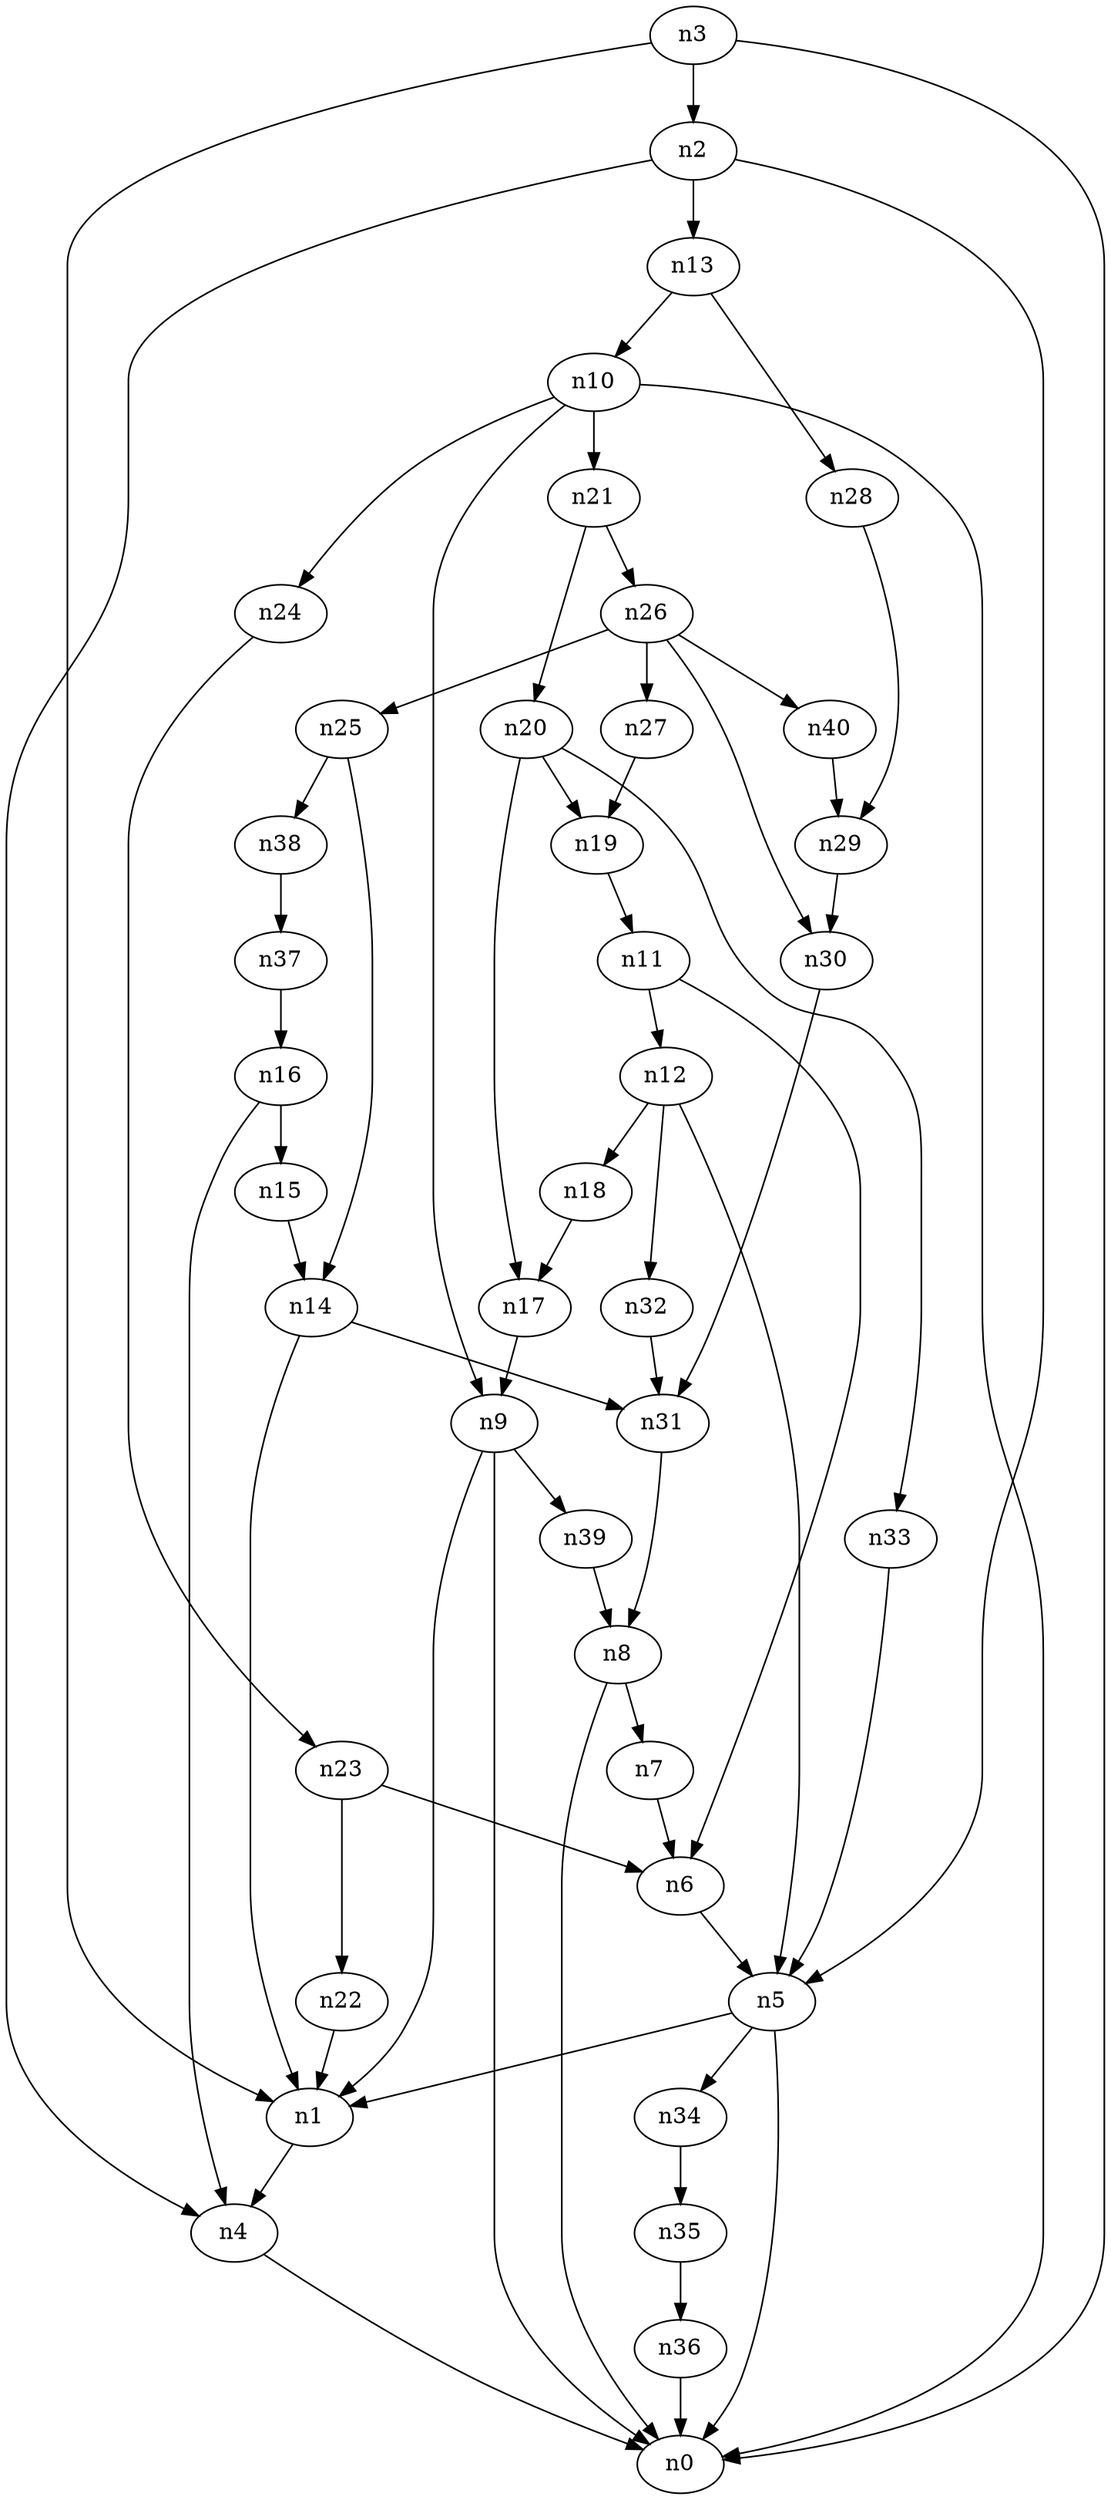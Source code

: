 digraph G {
	n1 -> n4	 [_graphml_id=e4];
	n2 -> n4	 [_graphml_id=e7];
	n2 -> n5	 [_graphml_id=e8];
	n2 -> n13	 [_graphml_id=e19];
	n3 -> n0	 [_graphml_id=e0];
	n3 -> n1	 [_graphml_id=e3];
	n3 -> n2	 [_graphml_id=e6];
	n4 -> n0	 [_graphml_id=e1];
	n5 -> n0	 [_graphml_id=e2];
	n5 -> n1	 [_graphml_id=e5];
	n5 -> n34	 [_graphml_id=e54];
	n6 -> n5	 [_graphml_id=e9];
	n7 -> n6	 [_graphml_id=e10];
	n8 -> n0	 [_graphml_id=e12];
	n8 -> n7	 [_graphml_id=e11];
	n9 -> n0	 [_graphml_id=e21];
	n9 -> n1	 [_graphml_id=e13];
	n9 -> n39	 [_graphml_id=e61];
	n10 -> n0	 [_graphml_id=e15];
	n10 -> n9	 [_graphml_id=e14];
	n10 -> n21	 [_graphml_id=e32];
	n10 -> n24	 [_graphml_id=e37];
	n11 -> n6	 [_graphml_id=e16];
	n11 -> n12	 [_graphml_id=e17];
	n12 -> n5	 [_graphml_id=e18];
	n12 -> n18	 [_graphml_id=e28];
	n12 -> n32	 [_graphml_id=e50];
	n13 -> n10	 [_graphml_id=e20];
	n13 -> n28	 [_graphml_id=e44];
	n14 -> n1	 [_graphml_id=e22];
	n14 -> n31	 [_graphml_id=e63];
	n15 -> n14	 [_graphml_id=e23];
	n16 -> n4	 [_graphml_id=e25];
	n16 -> n15	 [_graphml_id=e24];
	n17 -> n9	 [_graphml_id=e26];
	n18 -> n17	 [_graphml_id=e27];
	n19 -> n11	 [_graphml_id=e29];
	n20 -> n17	 [_graphml_id=e31];
	n20 -> n19	 [_graphml_id=e30];
	n20 -> n33	 [_graphml_id=e51];
	n21 -> n20	 [_graphml_id=e33];
	n21 -> n26	 [_graphml_id=e40];
	n22 -> n1	 [_graphml_id=e34];
	n23 -> n6	 [_graphml_id=e43];
	n23 -> n22	 [_graphml_id=e35];
	n24 -> n23	 [_graphml_id=e36];
	n25 -> n14	 [_graphml_id=e38];
	n25 -> n38	 [_graphml_id=e60];
	n26 -> n25	 [_graphml_id=e39];
	n26 -> n27	 [_graphml_id=e42];
	n26 -> n30	 [_graphml_id=e47];
	n26 -> n40	 [_graphml_id=e65];
	n27 -> n19	 [_graphml_id=e41];
	n28 -> n29	 [_graphml_id=e45];
	n29 -> n30	 [_graphml_id=e46];
	n30 -> n31	 [_graphml_id=e48];
	n31 -> n8	 [_graphml_id=e53];
	n32 -> n31	 [_graphml_id=e49];
	n33 -> n5	 [_graphml_id=e52];
	n34 -> n35	 [_graphml_id=e55];
	n35 -> n36	 [_graphml_id=e56];
	n36 -> n0	 [_graphml_id=e57];
	n37 -> n16	 [_graphml_id=e58];
	n38 -> n37	 [_graphml_id=e59];
	n39 -> n8	 [_graphml_id=e62];
	n40 -> n29	 [_graphml_id=e64];
}
